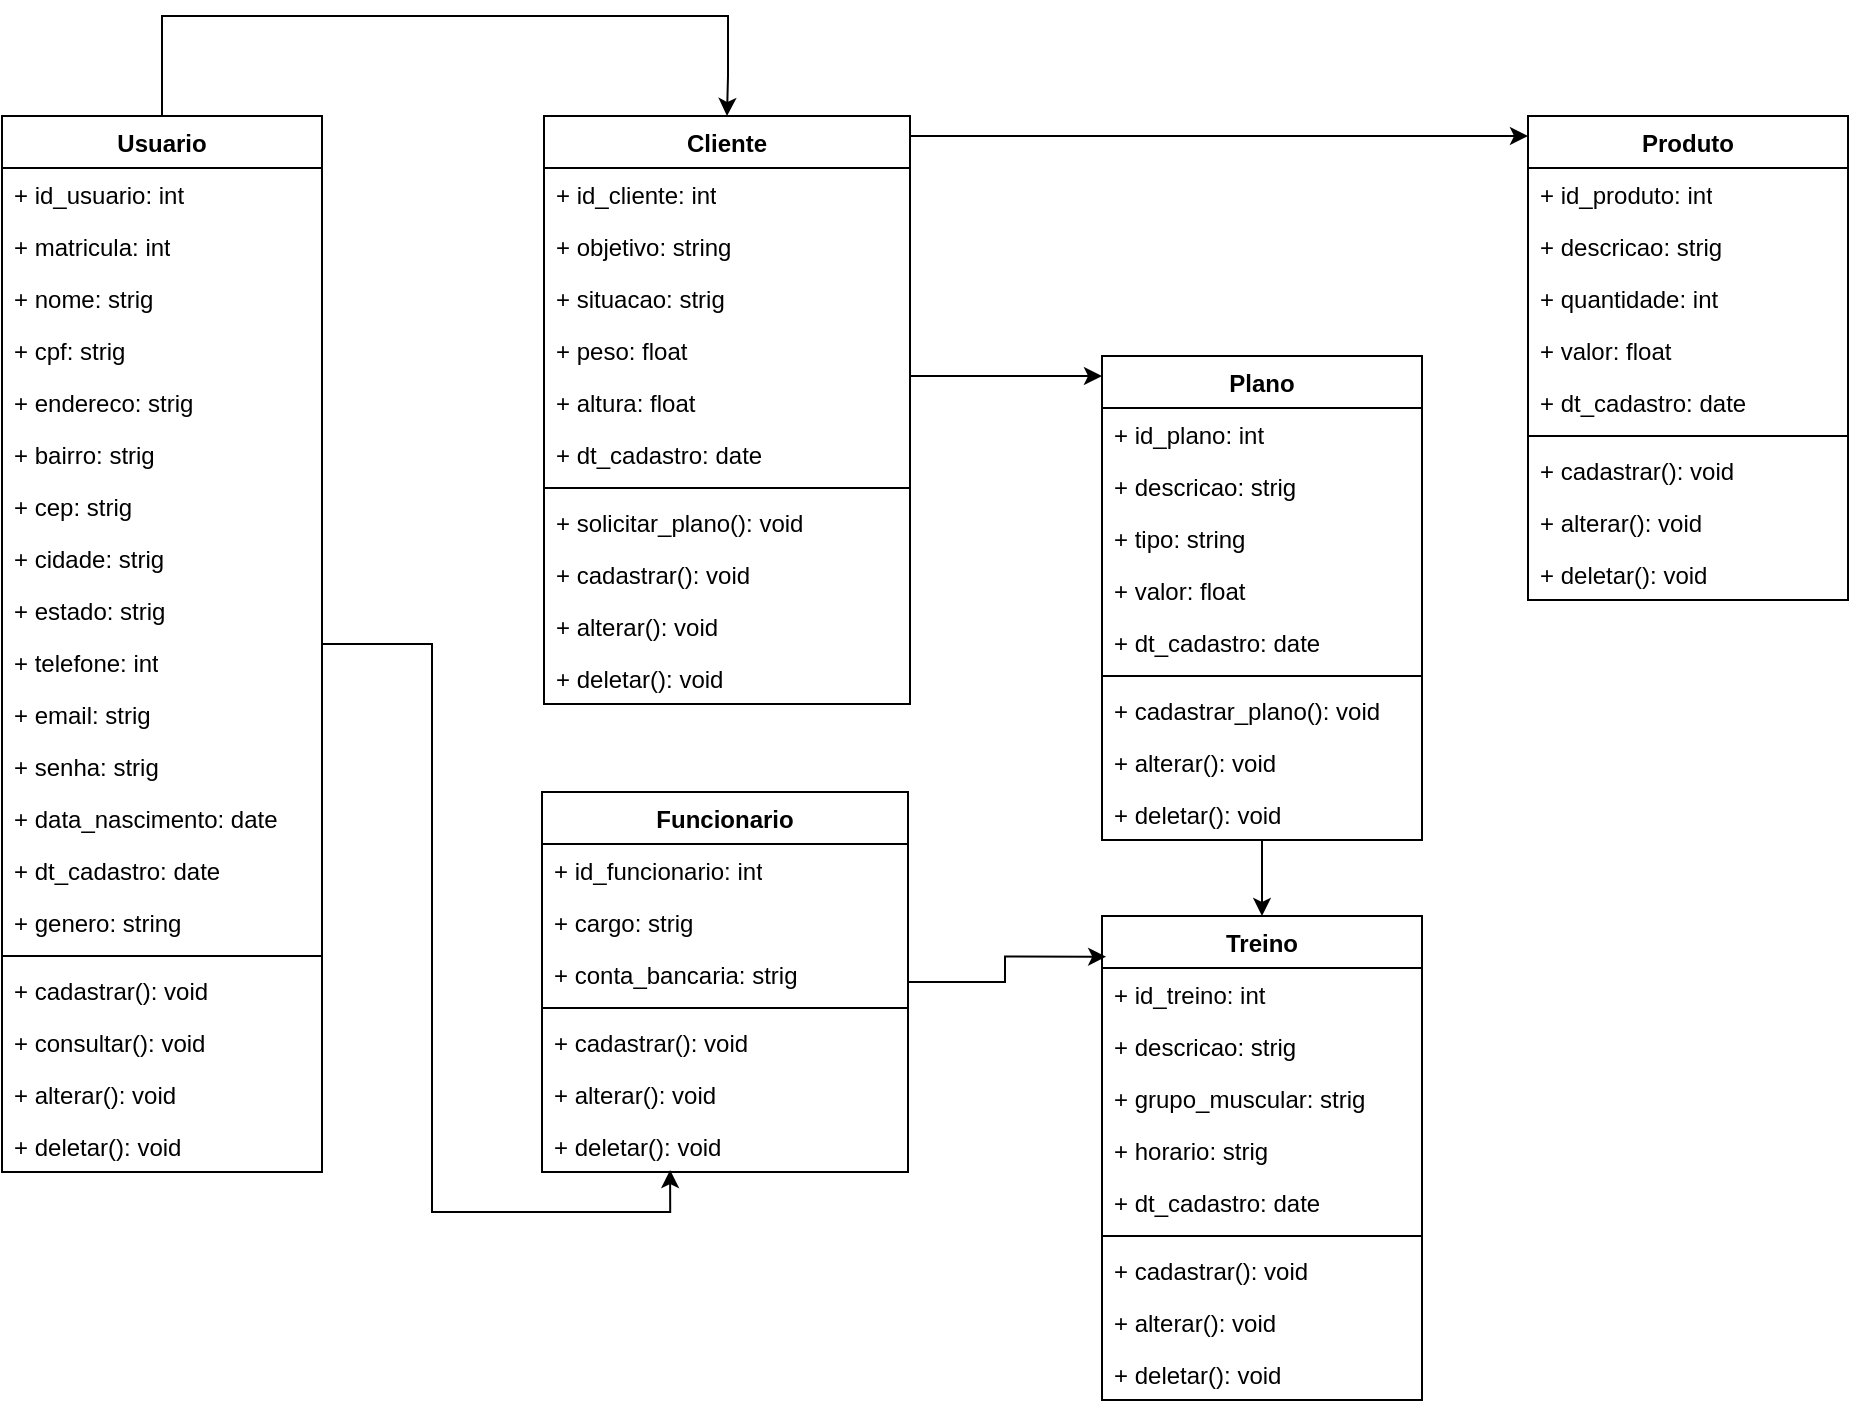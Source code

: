<mxfile version="22.1.2" type="device">
  <diagram name="Logico_Diagrama_Classes" id="h_EO6lQ4aWM2KNTNnL64">
    <mxGraphModel dx="997" dy="508" grid="1" gridSize="10" guides="1" tooltips="1" connect="1" arrows="1" fold="1" page="1" pageScale="1" pageWidth="1169" pageHeight="827" math="0" shadow="0">
      <root>
        <mxCell id="0" />
        <mxCell id="1" parent="0" />
        <mxCell id="UWefiMJ1xCGHMBixiZ5A-70" style="edgeStyle=orthogonalEdgeStyle;rounded=0;orthogonalLoop=1;jettySize=auto;html=1;entryX=0.5;entryY=0;entryDx=0;entryDy=0;" parent="1" source="UWefiMJ1xCGHMBixiZ5A-1" target="UWefiMJ1xCGHMBixiZ5A-14" edge="1">
          <mxGeometry relative="1" as="geometry">
            <Array as="points">
              <mxPoint x="187" y="40" />
              <mxPoint x="470" y="40" />
              <mxPoint x="470" y="70" />
            </Array>
          </mxGeometry>
        </mxCell>
        <mxCell id="XxGfhTmGVMSUG9IvxCTs-18" style="edgeStyle=orthogonalEdgeStyle;rounded=0;orthogonalLoop=1;jettySize=auto;html=1;entryX=0.35;entryY=0.962;entryDx=0;entryDy=0;entryPerimeter=0;" parent="1" source="UWefiMJ1xCGHMBixiZ5A-1" target="UWefiMJ1xCGHMBixiZ5A-34" edge="1">
          <mxGeometry relative="1" as="geometry">
            <mxPoint x="187" y="720" as="targetPoint" />
          </mxGeometry>
        </mxCell>
        <mxCell id="UWefiMJ1xCGHMBixiZ5A-1" value="Usuario" style="swimlane;fontStyle=1;align=center;verticalAlign=top;childLayout=stackLayout;horizontal=1;startSize=26;horizontalStack=0;resizeParent=1;resizeParentMax=0;resizeLast=0;collapsible=1;marginBottom=0;whiteSpace=wrap;html=1;" parent="1" vertex="1">
          <mxGeometry x="107" y="90" width="160" height="528" as="geometry">
            <mxRectangle x="40" y="30" width="90" height="30" as="alternateBounds" />
          </mxGeometry>
        </mxCell>
        <mxCell id="XxGfhTmGVMSUG9IvxCTs-7" value="+ id_usuario: int" style="text;strokeColor=none;fillColor=none;align=left;verticalAlign=top;spacingLeft=4;spacingRight=4;overflow=hidden;rotatable=0;points=[[0,0.5],[1,0.5]];portConstraint=eastwest;whiteSpace=wrap;html=1;" parent="UWefiMJ1xCGHMBixiZ5A-1" vertex="1">
          <mxGeometry y="26" width="160" height="26" as="geometry" />
        </mxCell>
        <mxCell id="UWefiMJ1xCGHMBixiZ5A-2" value="+ matricula: int" style="text;strokeColor=none;fillColor=none;align=left;verticalAlign=top;spacingLeft=4;spacingRight=4;overflow=hidden;rotatable=0;points=[[0,0.5],[1,0.5]];portConstraint=eastwest;whiteSpace=wrap;html=1;" parent="UWefiMJ1xCGHMBixiZ5A-1" vertex="1">
          <mxGeometry y="52" width="160" height="26" as="geometry" />
        </mxCell>
        <mxCell id="UWefiMJ1xCGHMBixiZ5A-3" value="+ nome: strig" style="text;strokeColor=none;fillColor=none;align=left;verticalAlign=top;spacingLeft=4;spacingRight=4;overflow=hidden;rotatable=0;points=[[0,0.5],[1,0.5]];portConstraint=eastwest;whiteSpace=wrap;html=1;" parent="UWefiMJ1xCGHMBixiZ5A-1" vertex="1">
          <mxGeometry y="78" width="160" height="26" as="geometry" />
        </mxCell>
        <mxCell id="UWefiMJ1xCGHMBixiZ5A-4" value="+ cpf: strig" style="text;strokeColor=none;fillColor=none;align=left;verticalAlign=top;spacingLeft=4;spacingRight=4;overflow=hidden;rotatable=0;points=[[0,0.5],[1,0.5]];portConstraint=eastwest;whiteSpace=wrap;html=1;" parent="UWefiMJ1xCGHMBixiZ5A-1" vertex="1">
          <mxGeometry y="104" width="160" height="26" as="geometry" />
        </mxCell>
        <mxCell id="XxGfhTmGVMSUG9IvxCTs-3" value="+ endereco: strig" style="text;strokeColor=none;fillColor=none;align=left;verticalAlign=top;spacingLeft=4;spacingRight=4;overflow=hidden;rotatable=0;points=[[0,0.5],[1,0.5]];portConstraint=eastwest;whiteSpace=wrap;html=1;" parent="UWefiMJ1xCGHMBixiZ5A-1" vertex="1">
          <mxGeometry y="130" width="160" height="26" as="geometry" />
        </mxCell>
        <mxCell id="XxGfhTmGVMSUG9IvxCTs-4" value="+ bairro: strig" style="text;strokeColor=none;fillColor=none;align=left;verticalAlign=top;spacingLeft=4;spacingRight=4;overflow=hidden;rotatable=0;points=[[0,0.5],[1,0.5]];portConstraint=eastwest;whiteSpace=wrap;html=1;" parent="UWefiMJ1xCGHMBixiZ5A-1" vertex="1">
          <mxGeometry y="156" width="160" height="26" as="geometry" />
        </mxCell>
        <mxCell id="XxGfhTmGVMSUG9IvxCTs-5" value="+ cep: strig" style="text;strokeColor=none;fillColor=none;align=left;verticalAlign=top;spacingLeft=4;spacingRight=4;overflow=hidden;rotatable=0;points=[[0,0.5],[1,0.5]];portConstraint=eastwest;whiteSpace=wrap;html=1;" parent="UWefiMJ1xCGHMBixiZ5A-1" vertex="1">
          <mxGeometry y="182" width="160" height="26" as="geometry" />
        </mxCell>
        <mxCell id="XxGfhTmGVMSUG9IvxCTs-6" value="+ cidade: strig" style="text;strokeColor=none;fillColor=none;align=left;verticalAlign=top;spacingLeft=4;spacingRight=4;overflow=hidden;rotatable=0;points=[[0,0.5],[1,0.5]];portConstraint=eastwest;whiteSpace=wrap;html=1;" parent="UWefiMJ1xCGHMBixiZ5A-1" vertex="1">
          <mxGeometry y="208" width="160" height="26" as="geometry" />
        </mxCell>
        <mxCell id="UWefiMJ1xCGHMBixiZ5A-6" value="+ estado: strig" style="text;strokeColor=none;fillColor=none;align=left;verticalAlign=top;spacingLeft=4;spacingRight=4;overflow=hidden;rotatable=0;points=[[0,0.5],[1,0.5]];portConstraint=eastwest;whiteSpace=wrap;html=1;" parent="UWefiMJ1xCGHMBixiZ5A-1" vertex="1">
          <mxGeometry y="234" width="160" height="26" as="geometry" />
        </mxCell>
        <mxCell id="UWefiMJ1xCGHMBixiZ5A-7" value="+ telefone: int" style="text;strokeColor=none;fillColor=none;align=left;verticalAlign=top;spacingLeft=4;spacingRight=4;overflow=hidden;rotatable=0;points=[[0,0.5],[1,0.5]];portConstraint=eastwest;whiteSpace=wrap;html=1;" parent="UWefiMJ1xCGHMBixiZ5A-1" vertex="1">
          <mxGeometry y="260" width="160" height="26" as="geometry" />
        </mxCell>
        <mxCell id="UWefiMJ1xCGHMBixiZ5A-65" value="+ email: strig" style="text;strokeColor=none;fillColor=none;align=left;verticalAlign=top;spacingLeft=4;spacingRight=4;overflow=hidden;rotatable=0;points=[[0,0.5],[1,0.5]];portConstraint=eastwest;whiteSpace=wrap;html=1;" parent="UWefiMJ1xCGHMBixiZ5A-1" vertex="1">
          <mxGeometry y="286" width="160" height="26" as="geometry" />
        </mxCell>
        <mxCell id="UWefiMJ1xCGHMBixiZ5A-13" value="+ senha: strig" style="text;strokeColor=none;fillColor=none;align=left;verticalAlign=top;spacingLeft=4;spacingRight=4;overflow=hidden;rotatable=0;points=[[0,0.5],[1,0.5]];portConstraint=eastwest;whiteSpace=wrap;html=1;" parent="UWefiMJ1xCGHMBixiZ5A-1" vertex="1">
          <mxGeometry y="312" width="160" height="26" as="geometry" />
        </mxCell>
        <mxCell id="UWefiMJ1xCGHMBixiZ5A-64" value="+ data_nascimento: date" style="text;strokeColor=none;fillColor=none;align=left;verticalAlign=top;spacingLeft=4;spacingRight=4;overflow=hidden;rotatable=0;points=[[0,0.5],[1,0.5]];portConstraint=eastwest;whiteSpace=wrap;html=1;" parent="UWefiMJ1xCGHMBixiZ5A-1" vertex="1">
          <mxGeometry y="338" width="160" height="26" as="geometry" />
        </mxCell>
        <mxCell id="UWefiMJ1xCGHMBixiZ5A-63" value="+ dt_cadastro: date" style="text;strokeColor=none;fillColor=none;align=left;verticalAlign=top;spacingLeft=4;spacingRight=4;overflow=hidden;rotatable=0;points=[[0,0.5],[1,0.5]];portConstraint=eastwest;whiteSpace=wrap;html=1;" parent="UWefiMJ1xCGHMBixiZ5A-1" vertex="1">
          <mxGeometry y="364" width="160" height="26" as="geometry" />
        </mxCell>
        <mxCell id="UWefiMJ1xCGHMBixiZ5A-5" value="+ genero: string" style="text;strokeColor=none;fillColor=none;align=left;verticalAlign=top;spacingLeft=4;spacingRight=4;overflow=hidden;rotatable=0;points=[[0,0.5],[1,0.5]];portConstraint=eastwest;whiteSpace=wrap;html=1;" parent="UWefiMJ1xCGHMBixiZ5A-1" vertex="1">
          <mxGeometry y="390" width="160" height="26" as="geometry" />
        </mxCell>
        <mxCell id="UWefiMJ1xCGHMBixiZ5A-8" value="" style="line;strokeWidth=1;fillColor=none;align=left;verticalAlign=middle;spacingTop=-1;spacingLeft=3;spacingRight=3;rotatable=0;labelPosition=right;points=[];portConstraint=eastwest;strokeColor=inherit;" parent="UWefiMJ1xCGHMBixiZ5A-1" vertex="1">
          <mxGeometry y="416" width="160" height="8" as="geometry" />
        </mxCell>
        <mxCell id="UWefiMJ1xCGHMBixiZ5A-9" value="+ cadastrar(): void" style="text;strokeColor=none;fillColor=none;align=left;verticalAlign=top;spacingLeft=4;spacingRight=4;overflow=hidden;rotatable=0;points=[[0,0.5],[1,0.5]];portConstraint=eastwest;whiteSpace=wrap;html=1;" parent="UWefiMJ1xCGHMBixiZ5A-1" vertex="1">
          <mxGeometry y="424" width="160" height="26" as="geometry" />
        </mxCell>
        <mxCell id="UWefiMJ1xCGHMBixiZ5A-10" value="+ consultar(): void" style="text;strokeColor=none;fillColor=none;align=left;verticalAlign=top;spacingLeft=4;spacingRight=4;overflow=hidden;rotatable=0;points=[[0,0.5],[1,0.5]];portConstraint=eastwest;whiteSpace=wrap;html=1;" parent="UWefiMJ1xCGHMBixiZ5A-1" vertex="1">
          <mxGeometry y="450" width="160" height="26" as="geometry" />
        </mxCell>
        <mxCell id="UWefiMJ1xCGHMBixiZ5A-11" value="+ alterar(): void" style="text;strokeColor=none;fillColor=none;align=left;verticalAlign=top;spacingLeft=4;spacingRight=4;overflow=hidden;rotatable=0;points=[[0,0.5],[1,0.5]];portConstraint=eastwest;whiteSpace=wrap;html=1;" parent="UWefiMJ1xCGHMBixiZ5A-1" vertex="1">
          <mxGeometry y="476" width="160" height="26" as="geometry" />
        </mxCell>
        <mxCell id="UWefiMJ1xCGHMBixiZ5A-12" value="+ deletar(): void" style="text;strokeColor=none;fillColor=none;align=left;verticalAlign=top;spacingLeft=4;spacingRight=4;overflow=hidden;rotatable=0;points=[[0,0.5],[1,0.5]];portConstraint=eastwest;whiteSpace=wrap;html=1;" parent="UWefiMJ1xCGHMBixiZ5A-1" vertex="1">
          <mxGeometry y="502" width="160" height="26" as="geometry" />
        </mxCell>
        <mxCell id="UWefiMJ1xCGHMBixiZ5A-80" style="edgeStyle=orthogonalEdgeStyle;rounded=0;orthogonalLoop=1;jettySize=auto;html=1;" parent="1" source="UWefiMJ1xCGHMBixiZ5A-14" target="UWefiMJ1xCGHMBixiZ5A-46" edge="1">
          <mxGeometry relative="1" as="geometry">
            <mxPoint x="647" y="100" as="targetPoint" />
            <Array as="points">
              <mxPoint x="597" y="220" />
              <mxPoint x="597" y="220" />
            </Array>
          </mxGeometry>
        </mxCell>
        <mxCell id="UWefiMJ1xCGHMBixiZ5A-14" value="Cliente" style="swimlane;fontStyle=1;align=center;verticalAlign=top;childLayout=stackLayout;horizontal=1;startSize=26;horizontalStack=0;resizeParent=1;resizeParentMax=0;resizeLast=0;collapsible=1;marginBottom=0;whiteSpace=wrap;html=1;" parent="1" vertex="1">
          <mxGeometry x="378" y="90" width="183" height="294" as="geometry">
            <mxRectangle x="377" y="90" width="90" height="30" as="alternateBounds" />
          </mxGeometry>
        </mxCell>
        <mxCell id="UWefiMJ1xCGHMBixiZ5A-15" value="+ id_cliente: int" style="text;strokeColor=none;fillColor=none;align=left;verticalAlign=top;spacingLeft=4;spacingRight=4;overflow=hidden;rotatable=0;points=[[0,0.5],[1,0.5]];portConstraint=eastwest;whiteSpace=wrap;html=1;" parent="UWefiMJ1xCGHMBixiZ5A-14" vertex="1">
          <mxGeometry y="26" width="183" height="26" as="geometry" />
        </mxCell>
        <mxCell id="XxGfhTmGVMSUG9IvxCTs-12" value="+ objetivo: string" style="text;strokeColor=none;fillColor=none;align=left;verticalAlign=top;spacingLeft=4;spacingRight=4;overflow=hidden;rotatable=0;points=[[0,0.5],[1,0.5]];portConstraint=eastwest;whiteSpace=wrap;html=1;" parent="UWefiMJ1xCGHMBixiZ5A-14" vertex="1">
          <mxGeometry y="52" width="183" height="26" as="geometry" />
        </mxCell>
        <mxCell id="UWefiMJ1xCGHMBixiZ5A-20" value="+ situacao: strig" style="text;strokeColor=none;fillColor=none;align=left;verticalAlign=top;spacingLeft=4;spacingRight=4;overflow=hidden;rotatable=0;points=[[0,0.5],[1,0.5]];portConstraint=eastwest;whiteSpace=wrap;html=1;" parent="UWefiMJ1xCGHMBixiZ5A-14" vertex="1">
          <mxGeometry y="78" width="183" height="26" as="geometry" />
        </mxCell>
        <mxCell id="XxGfhTmGVMSUG9IvxCTs-10" value="+ peso: float" style="text;strokeColor=none;fillColor=none;align=left;verticalAlign=top;spacingLeft=4;spacingRight=4;overflow=hidden;rotatable=0;points=[[0,0.5],[1,0.5]];portConstraint=eastwest;whiteSpace=wrap;html=1;" parent="UWefiMJ1xCGHMBixiZ5A-14" vertex="1">
          <mxGeometry y="104" width="183" height="26" as="geometry" />
        </mxCell>
        <mxCell id="XxGfhTmGVMSUG9IvxCTs-9" value="+ altura: float" style="text;strokeColor=none;fillColor=none;align=left;verticalAlign=top;spacingLeft=4;spacingRight=4;overflow=hidden;rotatable=0;points=[[0,0.5],[1,0.5]];portConstraint=eastwest;whiteSpace=wrap;html=1;" parent="UWefiMJ1xCGHMBixiZ5A-14" vertex="1">
          <mxGeometry y="130" width="183" height="26" as="geometry" />
        </mxCell>
        <mxCell id="XxGfhTmGVMSUG9IvxCTs-25" value="+ dt_cadastro: date" style="text;strokeColor=none;fillColor=none;align=left;verticalAlign=top;spacingLeft=4;spacingRight=4;overflow=hidden;rotatable=0;points=[[0,0.5],[1,0.5]];portConstraint=eastwest;whiteSpace=wrap;html=1;" parent="UWefiMJ1xCGHMBixiZ5A-14" vertex="1">
          <mxGeometry y="156" width="183" height="26" as="geometry" />
        </mxCell>
        <mxCell id="UWefiMJ1xCGHMBixiZ5A-22" value="" style="line;strokeWidth=1;fillColor=none;align=left;verticalAlign=middle;spacingTop=-1;spacingLeft=3;spacingRight=3;rotatable=0;labelPosition=right;points=[];portConstraint=eastwest;strokeColor=inherit;" parent="UWefiMJ1xCGHMBixiZ5A-14" vertex="1">
          <mxGeometry y="182" width="183" height="8" as="geometry" />
        </mxCell>
        <mxCell id="UWefiMJ1xCGHMBixiZ5A-23" value="+ solicitar_plano(): void" style="text;strokeColor=none;fillColor=none;align=left;verticalAlign=top;spacingLeft=4;spacingRight=4;overflow=hidden;rotatable=0;points=[[0,0.5],[1,0.5]];portConstraint=eastwest;whiteSpace=wrap;html=1;" parent="UWefiMJ1xCGHMBixiZ5A-14" vertex="1">
          <mxGeometry y="190" width="183" height="26" as="geometry" />
        </mxCell>
        <mxCell id="UWefiMJ1xCGHMBixiZ5A-24" value="+ cadastrar(): void" style="text;strokeColor=none;fillColor=none;align=left;verticalAlign=top;spacingLeft=4;spacingRight=4;overflow=hidden;rotatable=0;points=[[0,0.5],[1,0.5]];portConstraint=eastwest;whiteSpace=wrap;html=1;" parent="UWefiMJ1xCGHMBixiZ5A-14" vertex="1">
          <mxGeometry y="216" width="183" height="26" as="geometry" />
        </mxCell>
        <mxCell id="UWefiMJ1xCGHMBixiZ5A-25" value="+ alterar(): void" style="text;strokeColor=none;fillColor=none;align=left;verticalAlign=top;spacingLeft=4;spacingRight=4;overflow=hidden;rotatable=0;points=[[0,0.5],[1,0.5]];portConstraint=eastwest;whiteSpace=wrap;html=1;" parent="UWefiMJ1xCGHMBixiZ5A-14" vertex="1">
          <mxGeometry y="242" width="183" height="26" as="geometry" />
        </mxCell>
        <mxCell id="UWefiMJ1xCGHMBixiZ5A-26" value="+ deletar(): void" style="text;strokeColor=none;fillColor=none;align=left;verticalAlign=top;spacingLeft=4;spacingRight=4;overflow=hidden;rotatable=0;points=[[0,0.5],[1,0.5]];portConstraint=eastwest;whiteSpace=wrap;html=1;" parent="UWefiMJ1xCGHMBixiZ5A-14" vertex="1">
          <mxGeometry y="268" width="183" height="26" as="geometry" />
        </mxCell>
        <mxCell id="UWefiMJ1xCGHMBixiZ5A-27" value="Funcionario" style="swimlane;fontStyle=1;align=center;verticalAlign=top;childLayout=stackLayout;horizontal=1;startSize=26;horizontalStack=0;resizeParent=1;resizeParentMax=0;resizeLast=0;collapsible=1;marginBottom=0;whiteSpace=wrap;html=1;" parent="1" vertex="1">
          <mxGeometry x="377" y="428" width="183" height="190" as="geometry">
            <mxRectangle x="377" y="320" width="90" height="30" as="alternateBounds" />
          </mxGeometry>
        </mxCell>
        <mxCell id="UWefiMJ1xCGHMBixiZ5A-28" value="+ id_funcionario: int" style="text;strokeColor=none;fillColor=none;align=left;verticalAlign=top;spacingLeft=4;spacingRight=4;overflow=hidden;rotatable=0;points=[[0,0.5],[1,0.5]];portConstraint=eastwest;whiteSpace=wrap;html=1;" parent="UWefiMJ1xCGHMBixiZ5A-27" vertex="1">
          <mxGeometry y="26" width="183" height="26" as="geometry" />
        </mxCell>
        <mxCell id="UWefiMJ1xCGHMBixiZ5A-29" value="+ cargo: strig" style="text;strokeColor=none;fillColor=none;align=left;verticalAlign=top;spacingLeft=4;spacingRight=4;overflow=hidden;rotatable=0;points=[[0,0.5],[1,0.5]];portConstraint=eastwest;whiteSpace=wrap;html=1;" parent="UWefiMJ1xCGHMBixiZ5A-27" vertex="1">
          <mxGeometry y="52" width="183" height="26" as="geometry" />
        </mxCell>
        <mxCell id="UWefiMJ1xCGHMBixiZ5A-35" value="+ conta_bancaria: strig" style="text;strokeColor=none;fillColor=none;align=left;verticalAlign=top;spacingLeft=4;spacingRight=4;overflow=hidden;rotatable=0;points=[[0,0.5],[1,0.5]];portConstraint=eastwest;whiteSpace=wrap;html=1;" parent="UWefiMJ1xCGHMBixiZ5A-27" vertex="1">
          <mxGeometry y="78" width="183" height="26" as="geometry" />
        </mxCell>
        <mxCell id="UWefiMJ1xCGHMBixiZ5A-30" value="" style="line;strokeWidth=1;fillColor=none;align=left;verticalAlign=middle;spacingTop=-1;spacingLeft=3;spacingRight=3;rotatable=0;labelPosition=right;points=[];portConstraint=eastwest;strokeColor=inherit;" parent="UWefiMJ1xCGHMBixiZ5A-27" vertex="1">
          <mxGeometry y="104" width="183" height="8" as="geometry" />
        </mxCell>
        <mxCell id="UWefiMJ1xCGHMBixiZ5A-32" value="+ cadastrar(): void" style="text;strokeColor=none;fillColor=none;align=left;verticalAlign=top;spacingLeft=4;spacingRight=4;overflow=hidden;rotatable=0;points=[[0,0.5],[1,0.5]];portConstraint=eastwest;whiteSpace=wrap;html=1;" parent="UWefiMJ1xCGHMBixiZ5A-27" vertex="1">
          <mxGeometry y="112" width="183" height="26" as="geometry" />
        </mxCell>
        <mxCell id="UWefiMJ1xCGHMBixiZ5A-33" value="+ alterar(): void" style="text;strokeColor=none;fillColor=none;align=left;verticalAlign=top;spacingLeft=4;spacingRight=4;overflow=hidden;rotatable=0;points=[[0,0.5],[1,0.5]];portConstraint=eastwest;whiteSpace=wrap;html=1;" parent="UWefiMJ1xCGHMBixiZ5A-27" vertex="1">
          <mxGeometry y="138" width="183" height="26" as="geometry" />
        </mxCell>
        <mxCell id="UWefiMJ1xCGHMBixiZ5A-34" value="+ deletar(): void" style="text;strokeColor=none;fillColor=none;align=left;verticalAlign=top;spacingLeft=4;spacingRight=4;overflow=hidden;rotatable=0;points=[[0,0.5],[1,0.5]];portConstraint=eastwest;whiteSpace=wrap;html=1;" parent="UWefiMJ1xCGHMBixiZ5A-27" vertex="1">
          <mxGeometry y="164" width="183" height="26" as="geometry" />
        </mxCell>
        <mxCell id="UWefiMJ1xCGHMBixiZ5A-36" value="Produto" style="swimlane;fontStyle=1;align=center;verticalAlign=top;childLayout=stackLayout;horizontal=1;startSize=26;horizontalStack=0;resizeParent=1;resizeParentMax=0;resizeLast=0;collapsible=1;marginBottom=0;whiteSpace=wrap;html=1;" parent="1" vertex="1">
          <mxGeometry x="870" y="90" width="160" height="242" as="geometry">
            <mxRectangle x="870" y="90" width="90" height="30" as="alternateBounds" />
          </mxGeometry>
        </mxCell>
        <mxCell id="UWefiMJ1xCGHMBixiZ5A-37" value="+ id_produto: int" style="text;strokeColor=none;fillColor=none;align=left;verticalAlign=top;spacingLeft=4;spacingRight=4;overflow=hidden;rotatable=0;points=[[0,0.5],[1,0.5]];portConstraint=eastwest;whiteSpace=wrap;html=1;" parent="UWefiMJ1xCGHMBixiZ5A-36" vertex="1">
          <mxGeometry y="26" width="160" height="26" as="geometry" />
        </mxCell>
        <mxCell id="UWefiMJ1xCGHMBixiZ5A-38" value="+ descricao: strig" style="text;strokeColor=none;fillColor=none;align=left;verticalAlign=top;spacingLeft=4;spacingRight=4;overflow=hidden;rotatable=0;points=[[0,0.5],[1,0.5]];portConstraint=eastwest;whiteSpace=wrap;html=1;" parent="UWefiMJ1xCGHMBixiZ5A-36" vertex="1">
          <mxGeometry y="52" width="160" height="26" as="geometry" />
        </mxCell>
        <mxCell id="UWefiMJ1xCGHMBixiZ5A-44" value="+ quantidade: int" style="text;strokeColor=none;fillColor=none;align=left;verticalAlign=top;spacingLeft=4;spacingRight=4;overflow=hidden;rotatable=0;points=[[0,0.5],[1,0.5]];portConstraint=eastwest;whiteSpace=wrap;html=1;" parent="UWefiMJ1xCGHMBixiZ5A-36" vertex="1">
          <mxGeometry y="78" width="160" height="26" as="geometry" />
        </mxCell>
        <mxCell id="UWefiMJ1xCGHMBixiZ5A-39" value="+ valor: float" style="text;strokeColor=none;fillColor=none;align=left;verticalAlign=top;spacingLeft=4;spacingRight=4;overflow=hidden;rotatable=0;points=[[0,0.5],[1,0.5]];portConstraint=eastwest;whiteSpace=wrap;html=1;" parent="UWefiMJ1xCGHMBixiZ5A-36" vertex="1">
          <mxGeometry y="104" width="160" height="26" as="geometry" />
        </mxCell>
        <mxCell id="UWefiMJ1xCGHMBixiZ5A-57" value="+ dt_cadastro: date" style="text;strokeColor=none;fillColor=none;align=left;verticalAlign=top;spacingLeft=4;spacingRight=4;overflow=hidden;rotatable=0;points=[[0,0.5],[1,0.5]];portConstraint=eastwest;whiteSpace=wrap;html=1;" parent="UWefiMJ1xCGHMBixiZ5A-36" vertex="1">
          <mxGeometry y="130" width="160" height="26" as="geometry" />
        </mxCell>
        <mxCell id="UWefiMJ1xCGHMBixiZ5A-40" value="" style="line;strokeWidth=1;fillColor=none;align=left;verticalAlign=middle;spacingTop=-1;spacingLeft=3;spacingRight=3;rotatable=0;labelPosition=right;points=[];portConstraint=eastwest;strokeColor=inherit;" parent="UWefiMJ1xCGHMBixiZ5A-36" vertex="1">
          <mxGeometry y="156" width="160" height="8" as="geometry" />
        </mxCell>
        <mxCell id="UWefiMJ1xCGHMBixiZ5A-41" value="+ cadastrar(): void" style="text;strokeColor=none;fillColor=none;align=left;verticalAlign=top;spacingLeft=4;spacingRight=4;overflow=hidden;rotatable=0;points=[[0,0.5],[1,0.5]];portConstraint=eastwest;whiteSpace=wrap;html=1;" parent="UWefiMJ1xCGHMBixiZ5A-36" vertex="1">
          <mxGeometry y="164" width="160" height="26" as="geometry" />
        </mxCell>
        <mxCell id="UWefiMJ1xCGHMBixiZ5A-42" value="+ alterar(): void" style="text;strokeColor=none;fillColor=none;align=left;verticalAlign=top;spacingLeft=4;spacingRight=4;overflow=hidden;rotatable=0;points=[[0,0.5],[1,0.5]];portConstraint=eastwest;whiteSpace=wrap;html=1;" parent="UWefiMJ1xCGHMBixiZ5A-36" vertex="1">
          <mxGeometry y="190" width="160" height="26" as="geometry" />
        </mxCell>
        <mxCell id="UWefiMJ1xCGHMBixiZ5A-43" value="+ deletar(): void" style="text;strokeColor=none;fillColor=none;align=left;verticalAlign=top;spacingLeft=4;spacingRight=4;overflow=hidden;rotatable=0;points=[[0,0.5],[1,0.5]];portConstraint=eastwest;whiteSpace=wrap;html=1;" parent="UWefiMJ1xCGHMBixiZ5A-36" vertex="1">
          <mxGeometry y="216" width="160" height="26" as="geometry" />
        </mxCell>
        <mxCell id="UWefiMJ1xCGHMBixiZ5A-82" style="edgeStyle=orthogonalEdgeStyle;rounded=0;orthogonalLoop=1;jettySize=auto;html=1;entryX=0.5;entryY=0;entryDx=0;entryDy=0;" parent="1" source="UWefiMJ1xCGHMBixiZ5A-46" target="UWefiMJ1xCGHMBixiZ5A-72" edge="1">
          <mxGeometry relative="1" as="geometry" />
        </mxCell>
        <mxCell id="UWefiMJ1xCGHMBixiZ5A-46" value="Plano" style="swimlane;fontStyle=1;align=center;verticalAlign=top;childLayout=stackLayout;horizontal=1;startSize=26;horizontalStack=0;resizeParent=1;resizeParentMax=0;resizeLast=0;collapsible=1;marginBottom=0;whiteSpace=wrap;html=1;" parent="1" vertex="1">
          <mxGeometry x="657" y="210" width="160" height="242" as="geometry">
            <mxRectangle x="657" y="210" width="90" height="30" as="alternateBounds" />
          </mxGeometry>
        </mxCell>
        <mxCell id="UWefiMJ1xCGHMBixiZ5A-47" value="+ id_plano: int" style="text;strokeColor=none;fillColor=none;align=left;verticalAlign=top;spacingLeft=4;spacingRight=4;overflow=hidden;rotatable=0;points=[[0,0.5],[1,0.5]];portConstraint=eastwest;whiteSpace=wrap;html=1;" parent="UWefiMJ1xCGHMBixiZ5A-46" vertex="1">
          <mxGeometry y="26" width="160" height="26" as="geometry" />
        </mxCell>
        <mxCell id="UWefiMJ1xCGHMBixiZ5A-48" value="+ descricao: strig" style="text;strokeColor=none;fillColor=none;align=left;verticalAlign=top;spacingLeft=4;spacingRight=4;overflow=hidden;rotatable=0;points=[[0,0.5],[1,0.5]];portConstraint=eastwest;whiteSpace=wrap;html=1;" parent="UWefiMJ1xCGHMBixiZ5A-46" vertex="1">
          <mxGeometry y="52" width="160" height="26" as="geometry" />
        </mxCell>
        <mxCell id="UWefiMJ1xCGHMBixiZ5A-49" value="+ tipo: string" style="text;strokeColor=none;fillColor=none;align=left;verticalAlign=top;spacingLeft=4;spacingRight=4;overflow=hidden;rotatable=0;points=[[0,0.5],[1,0.5]];portConstraint=eastwest;whiteSpace=wrap;html=1;" parent="UWefiMJ1xCGHMBixiZ5A-46" vertex="1">
          <mxGeometry y="78" width="160" height="26" as="geometry" />
        </mxCell>
        <mxCell id="UWefiMJ1xCGHMBixiZ5A-50" value="+ valor: float" style="text;strokeColor=none;fillColor=none;align=left;verticalAlign=top;spacingLeft=4;spacingRight=4;overflow=hidden;rotatable=0;points=[[0,0.5],[1,0.5]];portConstraint=eastwest;whiteSpace=wrap;html=1;" parent="UWefiMJ1xCGHMBixiZ5A-46" vertex="1">
          <mxGeometry y="104" width="160" height="26" as="geometry" />
        </mxCell>
        <mxCell id="UWefiMJ1xCGHMBixiZ5A-56" value="+ dt_cadastro: date" style="text;strokeColor=none;fillColor=none;align=left;verticalAlign=top;spacingLeft=4;spacingRight=4;overflow=hidden;rotatable=0;points=[[0,0.5],[1,0.5]];portConstraint=eastwest;whiteSpace=wrap;html=1;" parent="UWefiMJ1xCGHMBixiZ5A-46" vertex="1">
          <mxGeometry y="130" width="160" height="26" as="geometry" />
        </mxCell>
        <mxCell id="UWefiMJ1xCGHMBixiZ5A-51" value="" style="line;strokeWidth=1;fillColor=none;align=left;verticalAlign=middle;spacingTop=-1;spacingLeft=3;spacingRight=3;rotatable=0;labelPosition=right;points=[];portConstraint=eastwest;strokeColor=inherit;" parent="UWefiMJ1xCGHMBixiZ5A-46" vertex="1">
          <mxGeometry y="156" width="160" height="8" as="geometry" />
        </mxCell>
        <mxCell id="UWefiMJ1xCGHMBixiZ5A-55" value="+ cadastrar_plano(): void" style="text;strokeColor=none;fillColor=none;align=left;verticalAlign=top;spacingLeft=4;spacingRight=4;overflow=hidden;rotatable=0;points=[[0,0.5],[1,0.5]];portConstraint=eastwest;whiteSpace=wrap;html=1;" parent="UWefiMJ1xCGHMBixiZ5A-46" vertex="1">
          <mxGeometry y="164" width="160" height="26" as="geometry" />
        </mxCell>
        <mxCell id="UWefiMJ1xCGHMBixiZ5A-53" value="+ alterar(): void" style="text;strokeColor=none;fillColor=none;align=left;verticalAlign=top;spacingLeft=4;spacingRight=4;overflow=hidden;rotatable=0;points=[[0,0.5],[1,0.5]];portConstraint=eastwest;whiteSpace=wrap;html=1;" parent="UWefiMJ1xCGHMBixiZ5A-46" vertex="1">
          <mxGeometry y="190" width="160" height="26" as="geometry" />
        </mxCell>
        <mxCell id="UWefiMJ1xCGHMBixiZ5A-54" value="+ deletar(): void" style="text;strokeColor=none;fillColor=none;align=left;verticalAlign=top;spacingLeft=4;spacingRight=4;overflow=hidden;rotatable=0;points=[[0,0.5],[1,0.5]];portConstraint=eastwest;whiteSpace=wrap;html=1;" parent="UWefiMJ1xCGHMBixiZ5A-46" vertex="1">
          <mxGeometry y="216" width="160" height="26" as="geometry" />
        </mxCell>
        <mxCell id="UWefiMJ1xCGHMBixiZ5A-72" value="Treino" style="swimlane;fontStyle=1;align=center;verticalAlign=top;childLayout=stackLayout;horizontal=1;startSize=26;horizontalStack=0;resizeParent=1;resizeParentMax=0;resizeLast=0;collapsible=1;marginBottom=0;whiteSpace=wrap;html=1;" parent="1" vertex="1">
          <mxGeometry x="657" y="490" width="160" height="242" as="geometry">
            <mxRectangle x="657" y="490" width="90" height="30" as="alternateBounds" />
          </mxGeometry>
        </mxCell>
        <mxCell id="UWefiMJ1xCGHMBixiZ5A-73" value="+ id_treino: int" style="text;strokeColor=none;fillColor=none;align=left;verticalAlign=top;spacingLeft=4;spacingRight=4;overflow=hidden;rotatable=0;points=[[0,0.5],[1,0.5]];portConstraint=eastwest;whiteSpace=wrap;html=1;" parent="UWefiMJ1xCGHMBixiZ5A-72" vertex="1">
          <mxGeometry y="26" width="160" height="26" as="geometry" />
        </mxCell>
        <mxCell id="UWefiMJ1xCGHMBixiZ5A-74" value="+ descricao: strig" style="text;strokeColor=none;fillColor=none;align=left;verticalAlign=top;spacingLeft=4;spacingRight=4;overflow=hidden;rotatable=0;points=[[0,0.5],[1,0.5]];portConstraint=eastwest;whiteSpace=wrap;html=1;" parent="UWefiMJ1xCGHMBixiZ5A-72" vertex="1">
          <mxGeometry y="52" width="160" height="26" as="geometry" />
        </mxCell>
        <mxCell id="XxGfhTmGVMSUG9IvxCTs-19" value="+ grupo_muscular: strig" style="text;strokeColor=none;fillColor=none;align=left;verticalAlign=top;spacingLeft=4;spacingRight=4;overflow=hidden;rotatable=0;points=[[0,0.5],[1,0.5]];portConstraint=eastwest;whiteSpace=wrap;html=1;" parent="UWefiMJ1xCGHMBixiZ5A-72" vertex="1">
          <mxGeometry y="78" width="160" height="26" as="geometry" />
        </mxCell>
        <mxCell id="UWefiMJ1xCGHMBixiZ5A-75" value="+ horario: strig" style="text;strokeColor=none;fillColor=none;align=left;verticalAlign=top;spacingLeft=4;spacingRight=4;overflow=hidden;rotatable=0;points=[[0,0.5],[1,0.5]];portConstraint=eastwest;whiteSpace=wrap;html=1;" parent="UWefiMJ1xCGHMBixiZ5A-72" vertex="1">
          <mxGeometry y="104" width="160" height="26" as="geometry" />
        </mxCell>
        <mxCell id="XxGfhTmGVMSUG9IvxCTs-20" value="+ dt_cadastro: date" style="text;strokeColor=none;fillColor=none;align=left;verticalAlign=top;spacingLeft=4;spacingRight=4;overflow=hidden;rotatable=0;points=[[0,0.5],[1,0.5]];portConstraint=eastwest;whiteSpace=wrap;html=1;" parent="UWefiMJ1xCGHMBixiZ5A-72" vertex="1">
          <mxGeometry y="130" width="160" height="26" as="geometry" />
        </mxCell>
        <mxCell id="UWefiMJ1xCGHMBixiZ5A-76" value="" style="line;strokeWidth=1;fillColor=none;align=left;verticalAlign=middle;spacingTop=-1;spacingLeft=3;spacingRight=3;rotatable=0;labelPosition=right;points=[];portConstraint=eastwest;strokeColor=inherit;" parent="UWefiMJ1xCGHMBixiZ5A-72" vertex="1">
          <mxGeometry y="156" width="160" height="8" as="geometry" />
        </mxCell>
        <mxCell id="UWefiMJ1xCGHMBixiZ5A-77" value="+ cadastrar(): void" style="text;strokeColor=none;fillColor=none;align=left;verticalAlign=top;spacingLeft=4;spacingRight=4;overflow=hidden;rotatable=0;points=[[0,0.5],[1,0.5]];portConstraint=eastwest;whiteSpace=wrap;html=1;" parent="UWefiMJ1xCGHMBixiZ5A-72" vertex="1">
          <mxGeometry y="164" width="160" height="26" as="geometry" />
        </mxCell>
        <mxCell id="UWefiMJ1xCGHMBixiZ5A-78" value="+ alterar(): void" style="text;strokeColor=none;fillColor=none;align=left;verticalAlign=top;spacingLeft=4;spacingRight=4;overflow=hidden;rotatable=0;points=[[0,0.5],[1,0.5]];portConstraint=eastwest;whiteSpace=wrap;html=1;" parent="UWefiMJ1xCGHMBixiZ5A-72" vertex="1">
          <mxGeometry y="190" width="160" height="26" as="geometry" />
        </mxCell>
        <mxCell id="UWefiMJ1xCGHMBixiZ5A-79" value="+ deletar(): void" style="text;strokeColor=none;fillColor=none;align=left;verticalAlign=top;spacingLeft=4;spacingRight=4;overflow=hidden;rotatable=0;points=[[0,0.5],[1,0.5]];portConstraint=eastwest;whiteSpace=wrap;html=1;" parent="UWefiMJ1xCGHMBixiZ5A-72" vertex="1">
          <mxGeometry y="216" width="160" height="26" as="geometry" />
        </mxCell>
        <mxCell id="XxGfhTmGVMSUG9IvxCTs-14" style="edgeStyle=orthogonalEdgeStyle;rounded=0;orthogonalLoop=1;jettySize=auto;html=1;entryX=0;entryY=0.5;entryDx=0;entryDy=0;" parent="1" edge="1">
          <mxGeometry relative="1" as="geometry">
            <mxPoint x="561" y="100" as="sourcePoint" />
            <mxPoint x="870" y="100" as="targetPoint" />
          </mxGeometry>
        </mxCell>
        <mxCell id="XxGfhTmGVMSUG9IvxCTs-15" style="edgeStyle=orthogonalEdgeStyle;rounded=0;orthogonalLoop=1;jettySize=auto;html=1;entryX=0.013;entryY=0.084;entryDx=0;entryDy=0;entryPerimeter=0;" parent="1" source="UWefiMJ1xCGHMBixiZ5A-27" target="UWefiMJ1xCGHMBixiZ5A-72" edge="1">
          <mxGeometry relative="1" as="geometry" />
        </mxCell>
      </root>
    </mxGraphModel>
  </diagram>
</mxfile>
